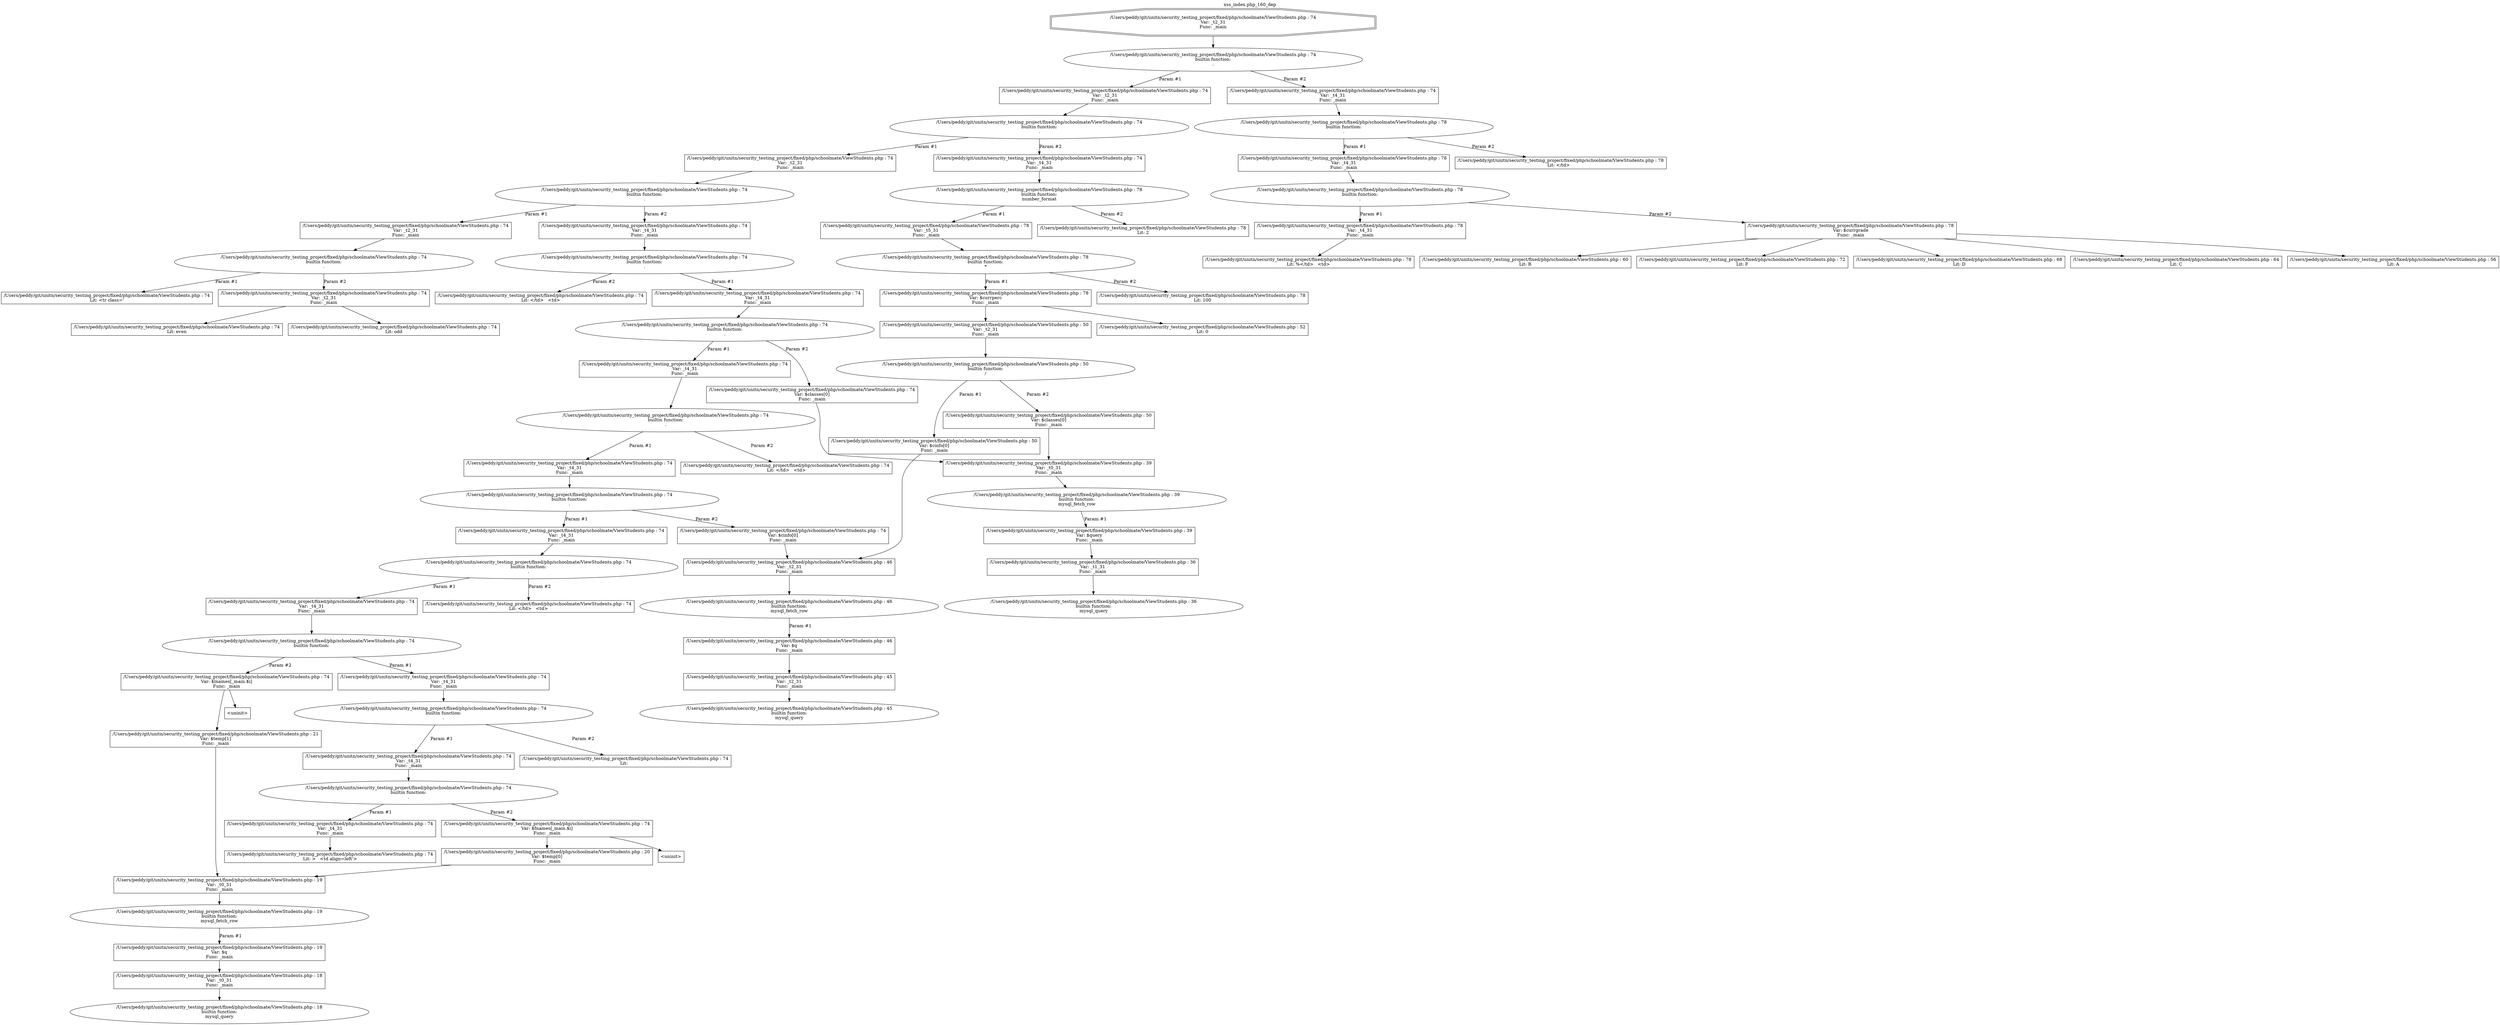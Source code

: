 digraph cfg {
  label="xss_index.php_160_dep";
  labelloc=t;
  n1 [shape=doubleoctagon, label="/Users/peddy/git/unitn/security_testing_project/fixed/php/schoolmate/ViewStudents.php : 74\nVar: _t2_31\nFunc: _main\n"];
  n2 [shape=ellipse, label="/Users/peddy/git/unitn/security_testing_project/fixed/php/schoolmate/ViewStudents.php : 74\nbuiltin function:\n.\n"];
  n3 [shape=box, label="/Users/peddy/git/unitn/security_testing_project/fixed/php/schoolmate/ViewStudents.php : 74\nVar: _t2_31\nFunc: _main\n"];
  n4 [shape=ellipse, label="/Users/peddy/git/unitn/security_testing_project/fixed/php/schoolmate/ViewStudents.php : 74\nbuiltin function:\n.\n"];
  n5 [shape=box, label="/Users/peddy/git/unitn/security_testing_project/fixed/php/schoolmate/ViewStudents.php : 74\nVar: _t2_31\nFunc: _main\n"];
  n6 [shape=ellipse, label="/Users/peddy/git/unitn/security_testing_project/fixed/php/schoolmate/ViewStudents.php : 74\nbuiltin function:\n.\n"];
  n7 [shape=box, label="/Users/peddy/git/unitn/security_testing_project/fixed/php/schoolmate/ViewStudents.php : 74\nVar: _t2_31\nFunc: _main\n"];
  n8 [shape=ellipse, label="/Users/peddy/git/unitn/security_testing_project/fixed/php/schoolmate/ViewStudents.php : 74\nbuiltin function:\n.\n"];
  n9 [shape=box, label="/Users/peddy/git/unitn/security_testing_project/fixed/php/schoolmate/ViewStudents.php : 74\nLit: <tr class='\n"];
  n10 [shape=box, label="/Users/peddy/git/unitn/security_testing_project/fixed/php/schoolmate/ViewStudents.php : 74\nVar: _t2_31\nFunc: _main\n"];
  n11 [shape=box, label="/Users/peddy/git/unitn/security_testing_project/fixed/php/schoolmate/ViewStudents.php : 74\nLit: odd\n"];
  n12 [shape=box, label="/Users/peddy/git/unitn/security_testing_project/fixed/php/schoolmate/ViewStudents.php : 74\nLit: even\n"];
  n13 [shape=box, label="/Users/peddy/git/unitn/security_testing_project/fixed/php/schoolmate/ViewStudents.php : 74\nVar: _t4_31\nFunc: _main\n"];
  n14 [shape=ellipse, label="/Users/peddy/git/unitn/security_testing_project/fixed/php/schoolmate/ViewStudents.php : 74\nbuiltin function:\n.\n"];
  n15 [shape=box, label="/Users/peddy/git/unitn/security_testing_project/fixed/php/schoolmate/ViewStudents.php : 74\nVar: _t4_31\nFunc: _main\n"];
  n16 [shape=ellipse, label="/Users/peddy/git/unitn/security_testing_project/fixed/php/schoolmate/ViewStudents.php : 74\nbuiltin function:\n.\n"];
  n17 [shape=box, label="/Users/peddy/git/unitn/security_testing_project/fixed/php/schoolmate/ViewStudents.php : 74\nVar: _t4_31\nFunc: _main\n"];
  n18 [shape=ellipse, label="/Users/peddy/git/unitn/security_testing_project/fixed/php/schoolmate/ViewStudents.php : 74\nbuiltin function:\n.\n"];
  n19 [shape=box, label="/Users/peddy/git/unitn/security_testing_project/fixed/php/schoolmate/ViewStudents.php : 74\nVar: _t4_31\nFunc: _main\n"];
  n20 [shape=ellipse, label="/Users/peddy/git/unitn/security_testing_project/fixed/php/schoolmate/ViewStudents.php : 74\nbuiltin function:\n.\n"];
  n21 [shape=box, label="/Users/peddy/git/unitn/security_testing_project/fixed/php/schoolmate/ViewStudents.php : 74\nVar: _t4_31\nFunc: _main\n"];
  n22 [shape=ellipse, label="/Users/peddy/git/unitn/security_testing_project/fixed/php/schoolmate/ViewStudents.php : 74\nbuiltin function:\n.\n"];
  n23 [shape=box, label="/Users/peddy/git/unitn/security_testing_project/fixed/php/schoolmate/ViewStudents.php : 74\nVar: _t4_31\nFunc: _main\n"];
  n24 [shape=ellipse, label="/Users/peddy/git/unitn/security_testing_project/fixed/php/schoolmate/ViewStudents.php : 74\nbuiltin function:\n.\n"];
  n25 [shape=box, label="/Users/peddy/git/unitn/security_testing_project/fixed/php/schoolmate/ViewStudents.php : 74\nVar: _t4_31\nFunc: _main\n"];
  n26 [shape=ellipse, label="/Users/peddy/git/unitn/security_testing_project/fixed/php/schoolmate/ViewStudents.php : 74\nbuiltin function:\n.\n"];
  n27 [shape=box, label="/Users/peddy/git/unitn/security_testing_project/fixed/php/schoolmate/ViewStudents.php : 74\nVar: _t4_31\nFunc: _main\n"];
  n28 [shape=ellipse, label="/Users/peddy/git/unitn/security_testing_project/fixed/php/schoolmate/ViewStudents.php : 74\nbuiltin function:\n.\n"];
  n29 [shape=box, label="/Users/peddy/git/unitn/security_testing_project/fixed/php/schoolmate/ViewStudents.php : 74\nVar: _t4_31\nFunc: _main\n"];
  n30 [shape=box, label="/Users/peddy/git/unitn/security_testing_project/fixed/php/schoolmate/ViewStudents.php : 74\nLit: >   <td align=left'>\n"];
  n31 [shape=box, label="/Users/peddy/git/unitn/security_testing_project/fixed/php/schoolmate/ViewStudents.php : 74\nVar: $fnames[_main.$i]\nFunc: _main\n"];
  n32 [shape=box, label="/Users/peddy/git/unitn/security_testing_project/fixed/php/schoolmate/ViewStudents.php : 20\nVar: $temp[0]\nFunc: _main\n"];
  n33 [shape=box, label="/Users/peddy/git/unitn/security_testing_project/fixed/php/schoolmate/ViewStudents.php : 19\nVar: _t0_31\nFunc: _main\n"];
  n34 [shape=ellipse, label="/Users/peddy/git/unitn/security_testing_project/fixed/php/schoolmate/ViewStudents.php : 19\nbuiltin function:\nmysql_fetch_row\n"];
  n35 [shape=box, label="/Users/peddy/git/unitn/security_testing_project/fixed/php/schoolmate/ViewStudents.php : 19\nVar: $q\nFunc: _main\n"];
  n36 [shape=box, label="/Users/peddy/git/unitn/security_testing_project/fixed/php/schoolmate/ViewStudents.php : 18\nVar: _t0_31\nFunc: _main\n"];
  n37 [shape=ellipse, label="/Users/peddy/git/unitn/security_testing_project/fixed/php/schoolmate/ViewStudents.php : 18\nbuiltin function:\nmysql_query\n"];
  n38 [shape=box, label="<uninit>"];
  n39 [shape=box, label="/Users/peddy/git/unitn/security_testing_project/fixed/php/schoolmate/ViewStudents.php : 74\nLit:  \n"];
  n40 [shape=box, label="/Users/peddy/git/unitn/security_testing_project/fixed/php/schoolmate/ViewStudents.php : 74\nVar: $lnames[_main.$i]\nFunc: _main\n"];
  n41 [shape=box, label="<uninit>"];
  n42 [shape=box, label="/Users/peddy/git/unitn/security_testing_project/fixed/php/schoolmate/ViewStudents.php : 21\nVar: $temp[1]\nFunc: _main\n"];
  n43 [shape=box, label="/Users/peddy/git/unitn/security_testing_project/fixed/php/schoolmate/ViewStudents.php : 74\nLit: </td>   <td>\n"];
  n44 [shape=box, label="/Users/peddy/git/unitn/security_testing_project/fixed/php/schoolmate/ViewStudents.php : 74\nVar: $cinfo[0]\nFunc: _main\n"];
  n45 [shape=box, label="/Users/peddy/git/unitn/security_testing_project/fixed/php/schoolmate/ViewStudents.php : 46\nVar: _t2_31\nFunc: _main\n"];
  n46 [shape=ellipse, label="/Users/peddy/git/unitn/security_testing_project/fixed/php/schoolmate/ViewStudents.php : 46\nbuiltin function:\nmysql_fetch_row\n"];
  n47 [shape=box, label="/Users/peddy/git/unitn/security_testing_project/fixed/php/schoolmate/ViewStudents.php : 46\nVar: $q\nFunc: _main\n"];
  n48 [shape=box, label="/Users/peddy/git/unitn/security_testing_project/fixed/php/schoolmate/ViewStudents.php : 45\nVar: _t2_31\nFunc: _main\n"];
  n49 [shape=ellipse, label="/Users/peddy/git/unitn/security_testing_project/fixed/php/schoolmate/ViewStudents.php : 45\nbuiltin function:\nmysql_query\n"];
  n50 [shape=box, label="/Users/peddy/git/unitn/security_testing_project/fixed/php/schoolmate/ViewStudents.php : 74\nLit: </td>   <td>\n"];
  n51 [shape=box, label="/Users/peddy/git/unitn/security_testing_project/fixed/php/schoolmate/ViewStudents.php : 74\nVar: $classes[0]\nFunc: _main\n"];
  n52 [shape=box, label="/Users/peddy/git/unitn/security_testing_project/fixed/php/schoolmate/ViewStudents.php : 39\nVar: _t0_31\nFunc: _main\n"];
  n53 [shape=ellipse, label="/Users/peddy/git/unitn/security_testing_project/fixed/php/schoolmate/ViewStudents.php : 39\nbuiltin function:\nmysql_fetch_row\n"];
  n54 [shape=box, label="/Users/peddy/git/unitn/security_testing_project/fixed/php/schoolmate/ViewStudents.php : 39\nVar: $query\nFunc: _main\n"];
  n55 [shape=box, label="/Users/peddy/git/unitn/security_testing_project/fixed/php/schoolmate/ViewStudents.php : 36\nVar: _t1_31\nFunc: _main\n"];
  n56 [shape=ellipse, label="/Users/peddy/git/unitn/security_testing_project/fixed/php/schoolmate/ViewStudents.php : 36\nbuiltin function:\nmysql_query\n"];
  n57 [shape=box, label="/Users/peddy/git/unitn/security_testing_project/fixed/php/schoolmate/ViewStudents.php : 74\nLit: </td>   <td>\n"];
  n58 [shape=box, label="/Users/peddy/git/unitn/security_testing_project/fixed/php/schoolmate/ViewStudents.php : 74\nVar: _t4_31\nFunc: _main\n"];
  n59 [shape=ellipse, label="/Users/peddy/git/unitn/security_testing_project/fixed/php/schoolmate/ViewStudents.php : 78\nbuiltin function:\nnumber_format\n"];
  n60 [shape=box, label="/Users/peddy/git/unitn/security_testing_project/fixed/php/schoolmate/ViewStudents.php : 78\nVar: _t5_31\nFunc: _main\n"];
  n61 [shape=ellipse, label="/Users/peddy/git/unitn/security_testing_project/fixed/php/schoolmate/ViewStudents.php : 78\nbuiltin function:\n*\n"];
  n62 [shape=box, label="/Users/peddy/git/unitn/security_testing_project/fixed/php/schoolmate/ViewStudents.php : 78\nVar: $currperc\nFunc: _main\n"];
  n63 [shape=box, label="/Users/peddy/git/unitn/security_testing_project/fixed/php/schoolmate/ViewStudents.php : 50\nVar: _t2_31\nFunc: _main\n"];
  n64 [shape=ellipse, label="/Users/peddy/git/unitn/security_testing_project/fixed/php/schoolmate/ViewStudents.php : 50\nbuiltin function:\n/\n"];
  n65 [shape=box, label="/Users/peddy/git/unitn/security_testing_project/fixed/php/schoolmate/ViewStudents.php : 50\nVar: $cinfo[0]\nFunc: _main\n"];
  n66 [shape=box, label="/Users/peddy/git/unitn/security_testing_project/fixed/php/schoolmate/ViewStudents.php : 50\nVar: $classes[0]\nFunc: _main\n"];
  n67 [shape=box, label="/Users/peddy/git/unitn/security_testing_project/fixed/php/schoolmate/ViewStudents.php : 52\nLit: 0\n"];
  n68 [shape=box, label="/Users/peddy/git/unitn/security_testing_project/fixed/php/schoolmate/ViewStudents.php : 78\nLit: 100\n"];
  n69 [shape=box, label="/Users/peddy/git/unitn/security_testing_project/fixed/php/schoolmate/ViewStudents.php : 78\nLit: 2\n"];
  n70 [shape=box, label="/Users/peddy/git/unitn/security_testing_project/fixed/php/schoolmate/ViewStudents.php : 74\nVar: _t4_31\nFunc: _main\n"];
  n71 [shape=ellipse, label="/Users/peddy/git/unitn/security_testing_project/fixed/php/schoolmate/ViewStudents.php : 78\nbuiltin function:\n.\n"];
  n72 [shape=box, label="/Users/peddy/git/unitn/security_testing_project/fixed/php/schoolmate/ViewStudents.php : 78\nVar: _t4_31\nFunc: _main\n"];
  n73 [shape=ellipse, label="/Users/peddy/git/unitn/security_testing_project/fixed/php/schoolmate/ViewStudents.php : 78\nbuiltin function:\n.\n"];
  n74 [shape=box, label="/Users/peddy/git/unitn/security_testing_project/fixed/php/schoolmate/ViewStudents.php : 78\nVar: _t4_31\nFunc: _main\n"];
  n75 [shape=box, label="/Users/peddy/git/unitn/security_testing_project/fixed/php/schoolmate/ViewStudents.php : 78\nLit: &#37;</td>   <td>\n"];
  n76 [shape=box, label="/Users/peddy/git/unitn/security_testing_project/fixed/php/schoolmate/ViewStudents.php : 78\nVar: $currgrade\nFunc: _main\n"];
  n77 [shape=box, label="/Users/peddy/git/unitn/security_testing_project/fixed/php/schoolmate/ViewStudents.php : 64\nLit: C\n"];
  n78 [shape=box, label="/Users/peddy/git/unitn/security_testing_project/fixed/php/schoolmate/ViewStudents.php : 56\nLit: A\n"];
  n79 [shape=box, label="/Users/peddy/git/unitn/security_testing_project/fixed/php/schoolmate/ViewStudents.php : 60\nLit: B\n"];
  n80 [shape=box, label="/Users/peddy/git/unitn/security_testing_project/fixed/php/schoolmate/ViewStudents.php : 72\nLit: F\n"];
  n81 [shape=box, label="/Users/peddy/git/unitn/security_testing_project/fixed/php/schoolmate/ViewStudents.php : 68\nLit: D\n"];
  n82 [shape=box, label="/Users/peddy/git/unitn/security_testing_project/fixed/php/schoolmate/ViewStudents.php : 78\nLit: </td>   \n"];
  n1 -> n2;
  n3 -> n4;
  n5 -> n6;
  n7 -> n8;
  n8 -> n9[label="Param #1"];
  n8 -> n10[label="Param #2"];
  n10 -> n11;
  n10 -> n12;
  n6 -> n7[label="Param #1"];
  n6 -> n13[label="Param #2"];
  n13 -> n14;
  n15 -> n16;
  n17 -> n18;
  n19 -> n20;
  n21 -> n22;
  n23 -> n24;
  n25 -> n26;
  n27 -> n28;
  n29 -> n30;
  n28 -> n29[label="Param #1"];
  n28 -> n31[label="Param #2"];
  n33 -> n34;
  n36 -> n37;
  n35 -> n36;
  n34 -> n35[label="Param #1"];
  n32 -> n33;
  n31 -> n32;
  n31 -> n38;
  n26 -> n27[label="Param #1"];
  n26 -> n39[label="Param #2"];
  n24 -> n25[label="Param #1"];
  n24 -> n40[label="Param #2"];
  n40 -> n41;
  n40 -> n42;
  n42 -> n33;
  n22 -> n23[label="Param #1"];
  n22 -> n43[label="Param #2"];
  n20 -> n21[label="Param #1"];
  n20 -> n44[label="Param #2"];
  n45 -> n46;
  n48 -> n49;
  n47 -> n48;
  n46 -> n47[label="Param #1"];
  n44 -> n45;
  n18 -> n19[label="Param #1"];
  n18 -> n50[label="Param #2"];
  n16 -> n17[label="Param #1"];
  n16 -> n51[label="Param #2"];
  n52 -> n53;
  n55 -> n56;
  n54 -> n55;
  n53 -> n54[label="Param #1"];
  n51 -> n52;
  n14 -> n15[label="Param #1"];
  n14 -> n57[label="Param #2"];
  n4 -> n5[label="Param #1"];
  n4 -> n58[label="Param #2"];
  n58 -> n59;
  n60 -> n61;
  n63 -> n64;
  n65 -> n45;
  n64 -> n65[label="Param #1"];
  n64 -> n66[label="Param #2"];
  n66 -> n52;
  n62 -> n63;
  n62 -> n67;
  n61 -> n62[label="Param #1"];
  n61 -> n68[label="Param #2"];
  n59 -> n60[label="Param #1"];
  n59 -> n69[label="Param #2"];
  n2 -> n3[label="Param #1"];
  n2 -> n70[label="Param #2"];
  n70 -> n71;
  n72 -> n73;
  n74 -> n75;
  n73 -> n74[label="Param #1"];
  n73 -> n76[label="Param #2"];
  n76 -> n77;
  n76 -> n78;
  n76 -> n79;
  n76 -> n80;
  n76 -> n81;
  n71 -> n72[label="Param #1"];
  n71 -> n82[label="Param #2"];
}
